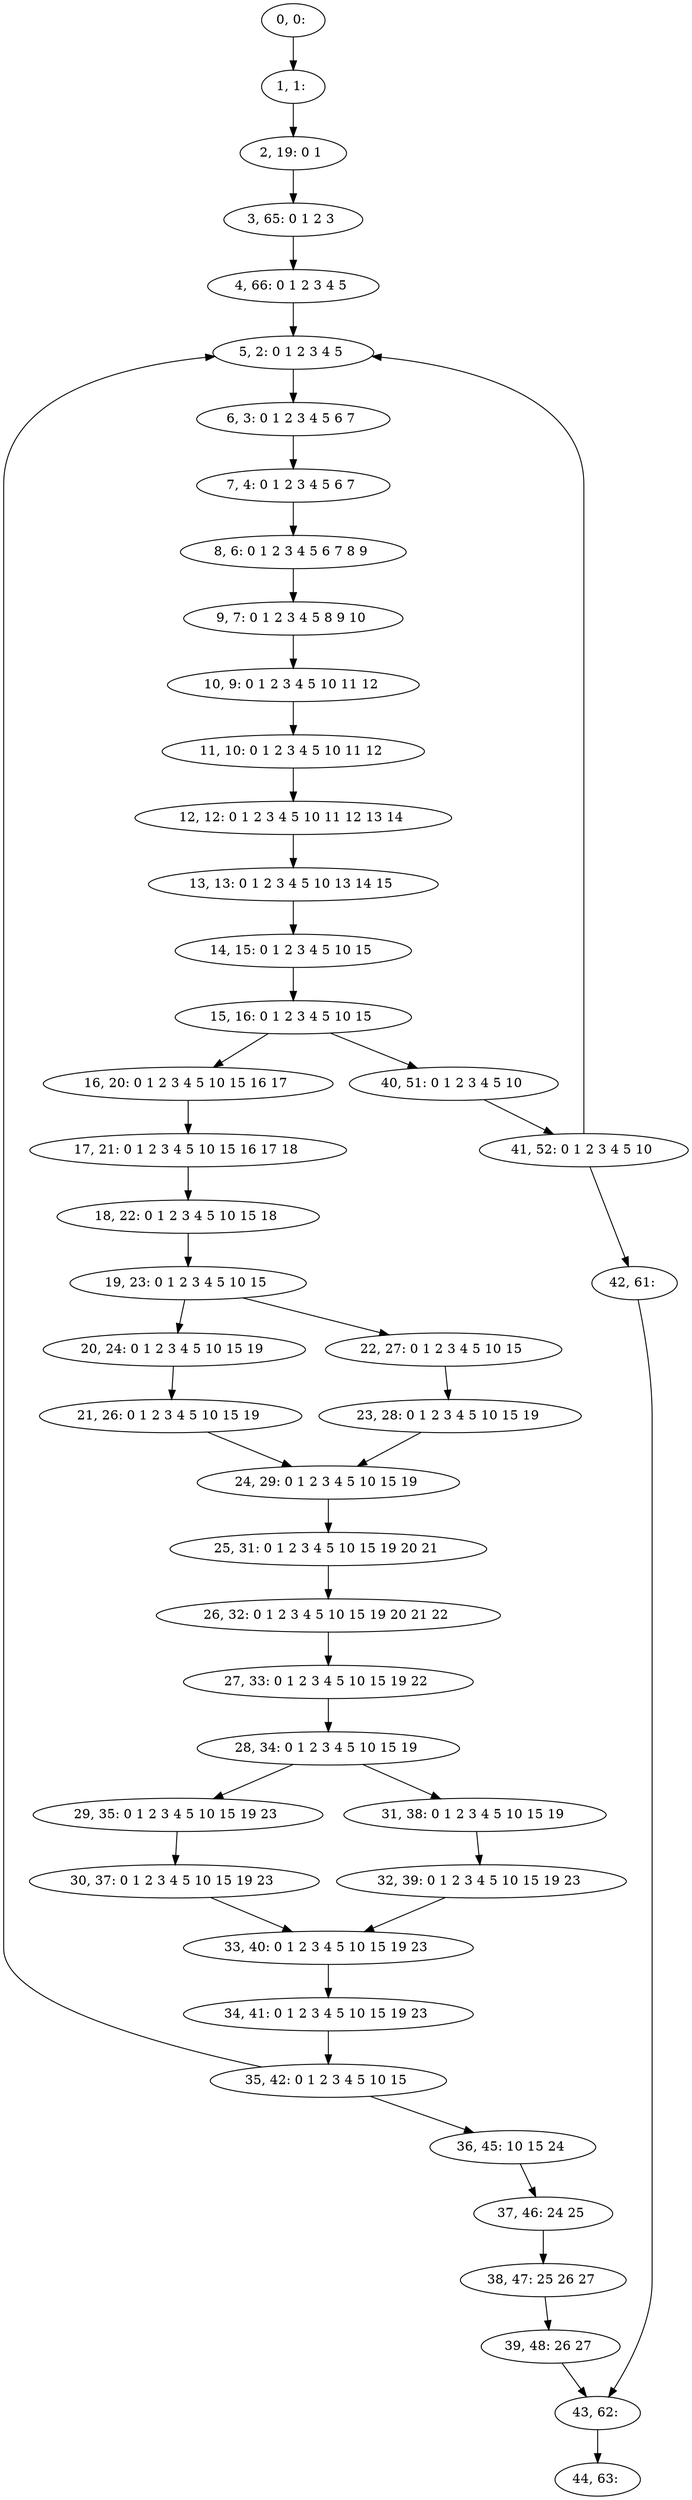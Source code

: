 digraph G {
0[label="0, 0: "];
1[label="1, 1: "];
2[label="2, 19: 0 1 "];
3[label="3, 65: 0 1 2 3 "];
4[label="4, 66: 0 1 2 3 4 5 "];
5[label="5, 2: 0 1 2 3 4 5 "];
6[label="6, 3: 0 1 2 3 4 5 6 7 "];
7[label="7, 4: 0 1 2 3 4 5 6 7 "];
8[label="8, 6: 0 1 2 3 4 5 6 7 8 9 "];
9[label="9, 7: 0 1 2 3 4 5 8 9 10 "];
10[label="10, 9: 0 1 2 3 4 5 10 11 12 "];
11[label="11, 10: 0 1 2 3 4 5 10 11 12 "];
12[label="12, 12: 0 1 2 3 4 5 10 11 12 13 14 "];
13[label="13, 13: 0 1 2 3 4 5 10 13 14 15 "];
14[label="14, 15: 0 1 2 3 4 5 10 15 "];
15[label="15, 16: 0 1 2 3 4 5 10 15 "];
16[label="16, 20: 0 1 2 3 4 5 10 15 16 17 "];
17[label="17, 21: 0 1 2 3 4 5 10 15 16 17 18 "];
18[label="18, 22: 0 1 2 3 4 5 10 15 18 "];
19[label="19, 23: 0 1 2 3 4 5 10 15 "];
20[label="20, 24: 0 1 2 3 4 5 10 15 19 "];
21[label="21, 26: 0 1 2 3 4 5 10 15 19 "];
22[label="22, 27: 0 1 2 3 4 5 10 15 "];
23[label="23, 28: 0 1 2 3 4 5 10 15 19 "];
24[label="24, 29: 0 1 2 3 4 5 10 15 19 "];
25[label="25, 31: 0 1 2 3 4 5 10 15 19 20 21 "];
26[label="26, 32: 0 1 2 3 4 5 10 15 19 20 21 22 "];
27[label="27, 33: 0 1 2 3 4 5 10 15 19 22 "];
28[label="28, 34: 0 1 2 3 4 5 10 15 19 "];
29[label="29, 35: 0 1 2 3 4 5 10 15 19 23 "];
30[label="30, 37: 0 1 2 3 4 5 10 15 19 23 "];
31[label="31, 38: 0 1 2 3 4 5 10 15 19 "];
32[label="32, 39: 0 1 2 3 4 5 10 15 19 23 "];
33[label="33, 40: 0 1 2 3 4 5 10 15 19 23 "];
34[label="34, 41: 0 1 2 3 4 5 10 15 19 23 "];
35[label="35, 42: 0 1 2 3 4 5 10 15 "];
36[label="36, 45: 10 15 24 "];
37[label="37, 46: 24 25 "];
38[label="38, 47: 25 26 27 "];
39[label="39, 48: 26 27 "];
40[label="40, 51: 0 1 2 3 4 5 10 "];
41[label="41, 52: 0 1 2 3 4 5 10 "];
42[label="42, 61: "];
43[label="43, 62: "];
44[label="44, 63: "];
0->1 ;
1->2 ;
2->3 ;
3->4 ;
4->5 ;
5->6 ;
6->7 ;
7->8 ;
8->9 ;
9->10 ;
10->11 ;
11->12 ;
12->13 ;
13->14 ;
14->15 ;
15->16 ;
15->40 ;
16->17 ;
17->18 ;
18->19 ;
19->20 ;
19->22 ;
20->21 ;
21->24 ;
22->23 ;
23->24 ;
24->25 ;
25->26 ;
26->27 ;
27->28 ;
28->29 ;
28->31 ;
29->30 ;
30->33 ;
31->32 ;
32->33 ;
33->34 ;
34->35 ;
35->36 ;
35->5 ;
36->37 ;
37->38 ;
38->39 ;
39->43 ;
40->41 ;
41->42 ;
41->5 ;
42->43 ;
43->44 ;
}
